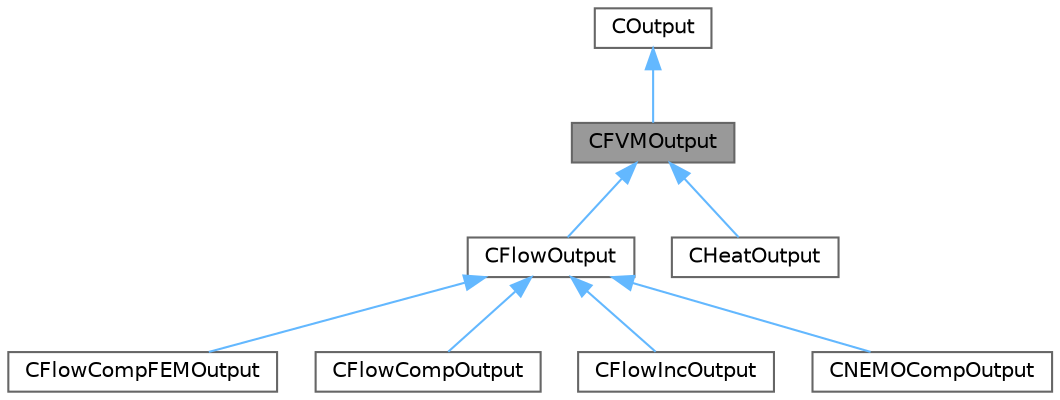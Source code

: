 digraph "CFVMOutput"
{
 // LATEX_PDF_SIZE
  bgcolor="transparent";
  edge [fontname=Helvetica,fontsize=10,labelfontname=Helvetica,labelfontsize=10];
  node [fontname=Helvetica,fontsize=10,shape=box,height=0.2,width=0.4];
  Node1 [id="Node000001",label="CFVMOutput",height=0.2,width=0.4,color="gray40", fillcolor="grey60", style="filled", fontcolor="black",tooltip=" "];
  Node2 -> Node1 [id="edge1_Node000001_Node000002",dir="back",color="steelblue1",style="solid",tooltip=" "];
  Node2 [id="Node000002",label="COutput",height=0.2,width=0.4,color="gray40", fillcolor="white", style="filled",URL="$classCOutput.html",tooltip="Class for writing the convergence history and to write solution data to file."];
  Node1 -> Node3 [id="edge2_Node000001_Node000003",dir="back",color="steelblue1",style="solid",tooltip=" "];
  Node3 [id="Node000003",label="CFlowOutput",height=0.2,width=0.4,color="gray40", fillcolor="white", style="filled",URL="$classCFlowOutput.html",tooltip=" "];
  Node3 -> Node4 [id="edge3_Node000003_Node000004",dir="back",color="steelblue1",style="solid",tooltip=" "];
  Node4 [id="Node000004",label="CFlowCompFEMOutput",height=0.2,width=0.4,color="gray40", fillcolor="white", style="filled",URL="$classCFlowCompFEMOutput.html",tooltip="Output class for the compressible FEM flow output."];
  Node3 -> Node5 [id="edge4_Node000003_Node000005",dir="back",color="steelblue1",style="solid",tooltip=" "];
  Node5 [id="Node000005",label="CFlowCompOutput",height=0.2,width=0.4,color="gray40", fillcolor="white", style="filled",URL="$classCFlowCompOutput.html",tooltip="Output class for compressible flow problems."];
  Node3 -> Node6 [id="edge5_Node000003_Node000006",dir="back",color="steelblue1",style="solid",tooltip=" "];
  Node6 [id="Node000006",label="CFlowIncOutput",height=0.2,width=0.4,color="gray40", fillcolor="white", style="filled",URL="$classCFlowIncOutput.html",tooltip="Output class for incompressible flow problems."];
  Node3 -> Node7 [id="edge6_Node000003_Node000007",dir="back",color="steelblue1",style="solid",tooltip=" "];
  Node7 [id="Node000007",label="CNEMOCompOutput",height=0.2,width=0.4,color="gray40", fillcolor="white", style="filled",URL="$classCNEMOCompOutput.html",tooltip="Output class for NEMO compressible flow problems."];
  Node1 -> Node8 [id="edge7_Node000001_Node000008",dir="back",color="steelblue1",style="solid",tooltip=" "];
  Node8 [id="Node000008",label="CHeatOutput",height=0.2,width=0.4,color="gray40", fillcolor="white", style="filled",URL="$classCHeatOutput.html",tooltip="Output class for heat problems."];
}
